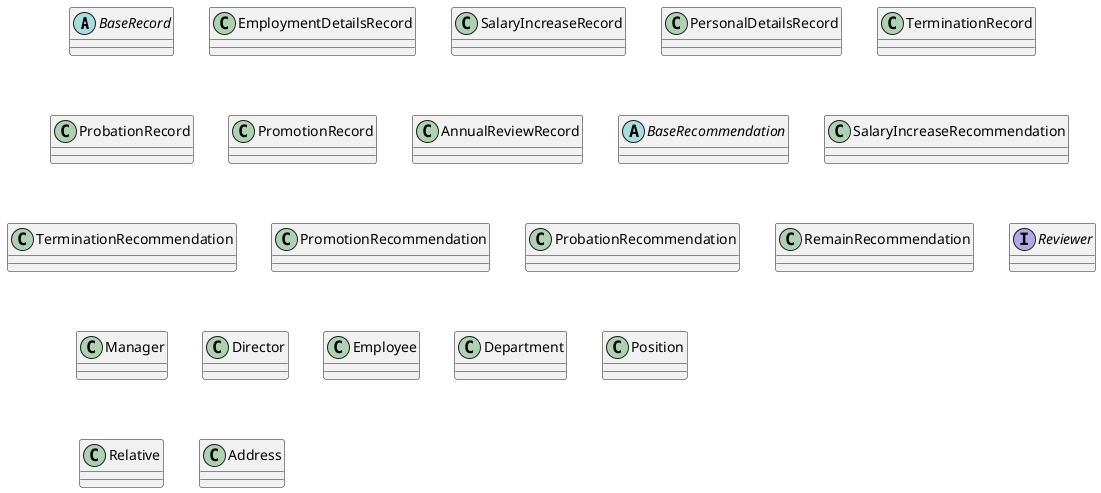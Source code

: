 @startuml

abstract class BaseRecord
class EmploymentDetailsRecord
class SalaryIncreaseRecord
class PersonalDetailsRecord
class TerminationRecord
class ProbationRecord
class PromotionRecord
class AnnualReviewRecord

abstract class BaseRecommendation
class SalaryIncreaseRecommendation
class TerminationRecommendation
class PromotionRecommendation
class ProbationRecommendation
class RemainRecommendation

interface Reviewer
class Manager
class Director
class Employee

class Department
class Position

class Relative
class Address

@endnuml
